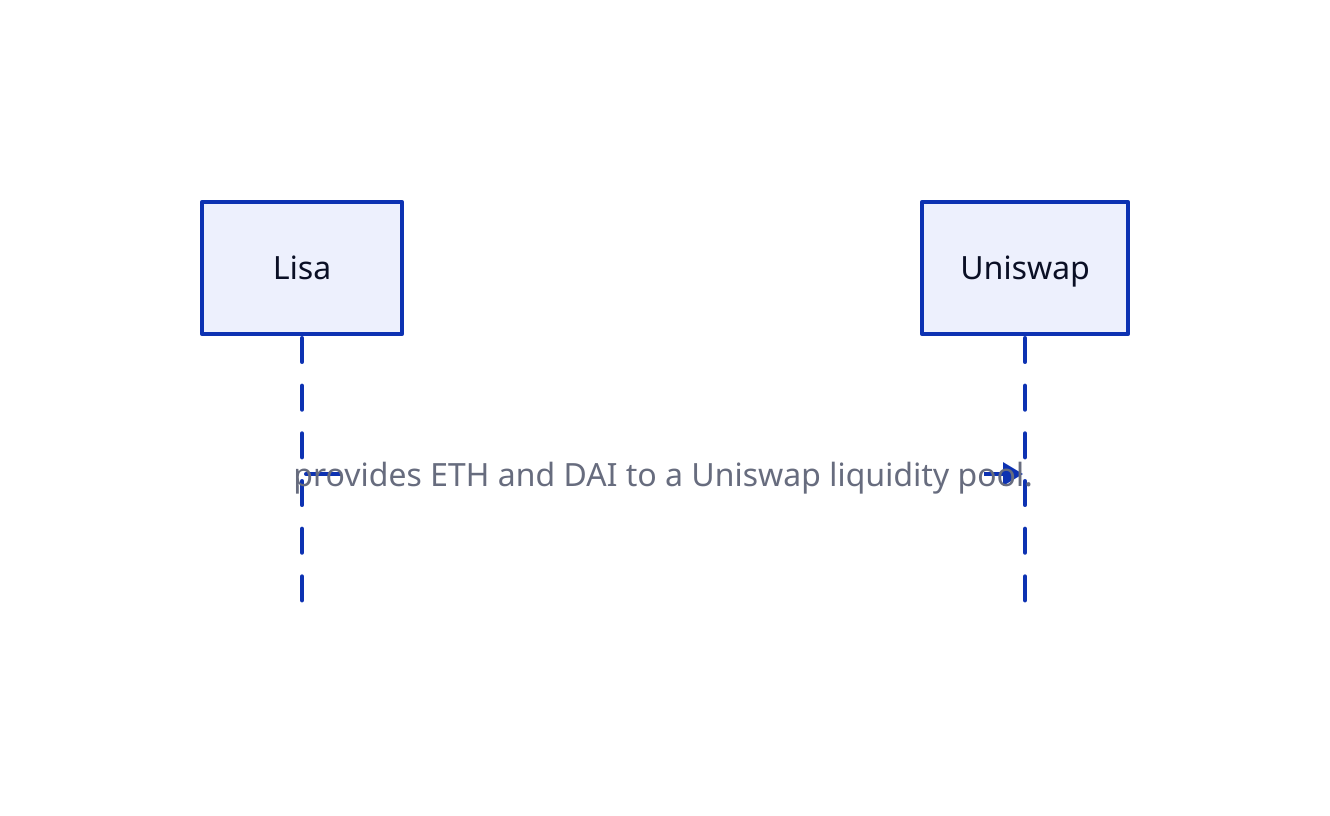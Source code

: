 shape: sequence_diagram
#  # 1. Liquid Staking: Earn staking rewards without locking your tokens.
#  Alice -> lido finance : sends ETH
#  Lido Finance -> Lido: Receives ETH
#  Lido -> Ethereum Network: Stakes Alice's ETH
#  Ethereum Network -> Lido: Confirmation
#  Lido -> Alice : sends stETH
#  Alice -> Alice's wallet : Receives stETH
#  Alice's Wallet -> Alice: Earns staking rewards passively
#  Alice -> other :  transfer, trade, or lend stETH
#  other -> Alice : not affecting Alice's staked ETH

# # 2. Lending/Borrowing: Put your crypto to work or access additional funds.
# Bob -> Aave : deposits DAI 
# Charles -> Aave : borrows USDC offering DAI as collateral
# Aave -> Charles : lends the USDC taking Charles's DAI as collateral 
# Charles -> Aave : pays interest on his borrowed USDC
# Aave -> Bob : interest on his deposited DAI 
# Bob -> Bob's wallet : earns interest 

# # 3. Decentralized Exchanges (DEXs): Swap tokens directly, peer-to-peer.
#  Diana -> Diana's wallet  : wants to exchange ETH for LINK 
#  Diana -> Uniswap : sends ETH 
#  Uniswap -> Liquidity pool : prividing ETH 
#  Liquidity pool -> Uniswap : automatically exchanges Diana's ETH for LINK based on the current pool ratio.
#  Uniswap -> Diana : sends LINK
#  Diana -> Diana's wallet : receives LINK
#  Liquidity pool -> Liquidity pool : the pool's composition adjusts slightly.

# # 4. Cross-Chain Bridges: Bridge your tokens across different blockchain networks.
# Eric -> Eric's wallet : wants to move his BTC from Bitcoin to Ethereum.
# Eric -> Ren Protocol : sends his BTC
# Ren Protocol -> Bitcoin network : locking the BTC
# Bitcoin network -> Ren Protocol : confirmation 
# Ren Protocol -> Ethereum Network : mints an equivalent amount of wrapped BTC (renBTC) on Ethereum
# Ren Protocol -> Eric : renBTC
# Eric -> Ethereum platform : use renBTC like DeFi protocols.

# # 5. Collateralized Debt Positions (CDPs): Mint stablecoins against your crypto holdings.
# Sarah -> MakerDAO : deposits ETH
# Sarah -> MakerDAO :mints DAI (stablecoin) based on the value of her locked ETH.
# Sarah -> other : ?

# # 6. Real-World Asset (RWA) Protocols: Integrate real-world assets into DeFi.
# David -> Real World Finance : tokenizes his house.
# Investors -> Real World Finance : purchase RWF tokens representing ownership fractions of the house.
# Real World Finance -> David : receives funding based on the token sale.
# Real World Finance -> Investors : earn rental income distributed proportionally to their token holdings.

# 7. Services: Provide various DeFi-related services beyond core financial functions.


# # 8. Yield Aggregators: Optimize your token deposits across different protocols for maximized yield.
# Emily -> Yearn Finance : deposits her tokens
# Yearn Finance -> lending protocols : automatically distributes Emily's tokens seeking the highest potential returns
# lending protocols -> Emily : receives a single yield stream representing the combined earnings
# Emily -> Yearn Finance : pays a small fee for its management services.

# 9. Derivatives: Trade on the future price of crypto assets with leverage.


# 10. Yield Farming: Lock your tokens in liquidity pools to earn rewards in protocol tokens.
Lisa -> Uniswap :  provides ETH and DAI to a Uniswap liquidity pool.
